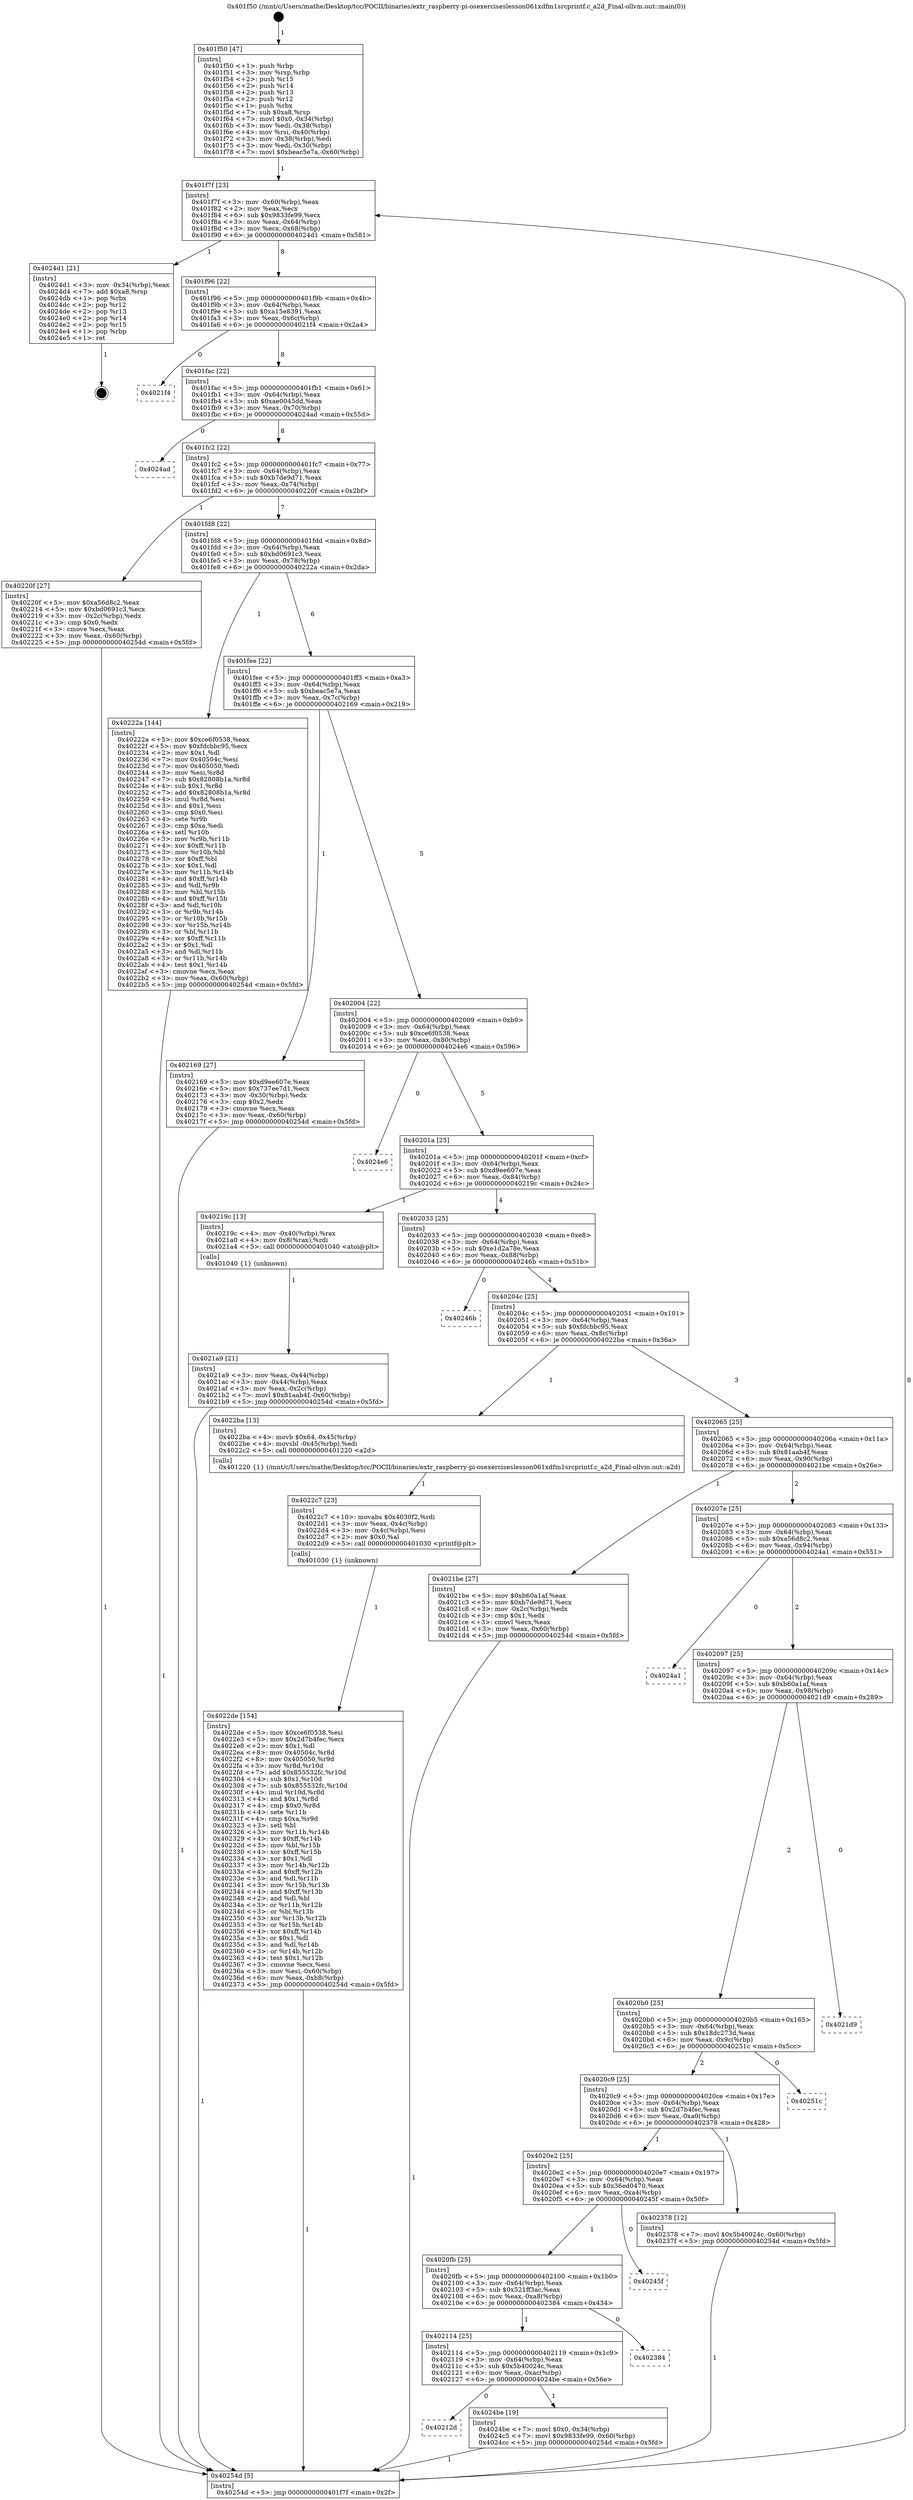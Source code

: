 digraph "0x401f50" {
  label = "0x401f50 (/mnt/c/Users/mathe/Desktop/tcc/POCII/binaries/extr_raspberry-pi-osexerciseslesson061xdfm1srcprintf.c_a2d_Final-ollvm.out::main(0))"
  labelloc = "t"
  node[shape=record]

  Entry [label="",width=0.3,height=0.3,shape=circle,fillcolor=black,style=filled]
  "0x401f7f" [label="{
     0x401f7f [23]\l
     | [instrs]\l
     &nbsp;&nbsp;0x401f7f \<+3\>: mov -0x60(%rbp),%eax\l
     &nbsp;&nbsp;0x401f82 \<+2\>: mov %eax,%ecx\l
     &nbsp;&nbsp;0x401f84 \<+6\>: sub $0x9833fe99,%ecx\l
     &nbsp;&nbsp;0x401f8a \<+3\>: mov %eax,-0x64(%rbp)\l
     &nbsp;&nbsp;0x401f8d \<+3\>: mov %ecx,-0x68(%rbp)\l
     &nbsp;&nbsp;0x401f90 \<+6\>: je 00000000004024d1 \<main+0x581\>\l
  }"]
  "0x4024d1" [label="{
     0x4024d1 [21]\l
     | [instrs]\l
     &nbsp;&nbsp;0x4024d1 \<+3\>: mov -0x34(%rbp),%eax\l
     &nbsp;&nbsp;0x4024d4 \<+7\>: add $0xa8,%rsp\l
     &nbsp;&nbsp;0x4024db \<+1\>: pop %rbx\l
     &nbsp;&nbsp;0x4024dc \<+2\>: pop %r12\l
     &nbsp;&nbsp;0x4024de \<+2\>: pop %r13\l
     &nbsp;&nbsp;0x4024e0 \<+2\>: pop %r14\l
     &nbsp;&nbsp;0x4024e2 \<+2\>: pop %r15\l
     &nbsp;&nbsp;0x4024e4 \<+1\>: pop %rbp\l
     &nbsp;&nbsp;0x4024e5 \<+1\>: ret\l
  }"]
  "0x401f96" [label="{
     0x401f96 [22]\l
     | [instrs]\l
     &nbsp;&nbsp;0x401f96 \<+5\>: jmp 0000000000401f9b \<main+0x4b\>\l
     &nbsp;&nbsp;0x401f9b \<+3\>: mov -0x64(%rbp),%eax\l
     &nbsp;&nbsp;0x401f9e \<+5\>: sub $0xa15e8391,%eax\l
     &nbsp;&nbsp;0x401fa3 \<+3\>: mov %eax,-0x6c(%rbp)\l
     &nbsp;&nbsp;0x401fa6 \<+6\>: je 00000000004021f4 \<main+0x2a4\>\l
  }"]
  Exit [label="",width=0.3,height=0.3,shape=circle,fillcolor=black,style=filled,peripheries=2]
  "0x4021f4" [label="{
     0x4021f4\l
  }", style=dashed]
  "0x401fac" [label="{
     0x401fac [22]\l
     | [instrs]\l
     &nbsp;&nbsp;0x401fac \<+5\>: jmp 0000000000401fb1 \<main+0x61\>\l
     &nbsp;&nbsp;0x401fb1 \<+3\>: mov -0x64(%rbp),%eax\l
     &nbsp;&nbsp;0x401fb4 \<+5\>: sub $0xae0045dd,%eax\l
     &nbsp;&nbsp;0x401fb9 \<+3\>: mov %eax,-0x70(%rbp)\l
     &nbsp;&nbsp;0x401fbc \<+6\>: je 00000000004024ad \<main+0x55d\>\l
  }"]
  "0x40212d" [label="{
     0x40212d\l
  }", style=dashed]
  "0x4024ad" [label="{
     0x4024ad\l
  }", style=dashed]
  "0x401fc2" [label="{
     0x401fc2 [22]\l
     | [instrs]\l
     &nbsp;&nbsp;0x401fc2 \<+5\>: jmp 0000000000401fc7 \<main+0x77\>\l
     &nbsp;&nbsp;0x401fc7 \<+3\>: mov -0x64(%rbp),%eax\l
     &nbsp;&nbsp;0x401fca \<+5\>: sub $0xb7de9d71,%eax\l
     &nbsp;&nbsp;0x401fcf \<+3\>: mov %eax,-0x74(%rbp)\l
     &nbsp;&nbsp;0x401fd2 \<+6\>: je 000000000040220f \<main+0x2bf\>\l
  }"]
  "0x4024be" [label="{
     0x4024be [19]\l
     | [instrs]\l
     &nbsp;&nbsp;0x4024be \<+7\>: movl $0x0,-0x34(%rbp)\l
     &nbsp;&nbsp;0x4024c5 \<+7\>: movl $0x9833fe99,-0x60(%rbp)\l
     &nbsp;&nbsp;0x4024cc \<+5\>: jmp 000000000040254d \<main+0x5fd\>\l
  }"]
  "0x40220f" [label="{
     0x40220f [27]\l
     | [instrs]\l
     &nbsp;&nbsp;0x40220f \<+5\>: mov $0xa56d8c2,%eax\l
     &nbsp;&nbsp;0x402214 \<+5\>: mov $0xbd0691c3,%ecx\l
     &nbsp;&nbsp;0x402219 \<+3\>: mov -0x2c(%rbp),%edx\l
     &nbsp;&nbsp;0x40221c \<+3\>: cmp $0x0,%edx\l
     &nbsp;&nbsp;0x40221f \<+3\>: cmove %ecx,%eax\l
     &nbsp;&nbsp;0x402222 \<+3\>: mov %eax,-0x60(%rbp)\l
     &nbsp;&nbsp;0x402225 \<+5\>: jmp 000000000040254d \<main+0x5fd\>\l
  }"]
  "0x401fd8" [label="{
     0x401fd8 [22]\l
     | [instrs]\l
     &nbsp;&nbsp;0x401fd8 \<+5\>: jmp 0000000000401fdd \<main+0x8d\>\l
     &nbsp;&nbsp;0x401fdd \<+3\>: mov -0x64(%rbp),%eax\l
     &nbsp;&nbsp;0x401fe0 \<+5\>: sub $0xbd0691c3,%eax\l
     &nbsp;&nbsp;0x401fe5 \<+3\>: mov %eax,-0x78(%rbp)\l
     &nbsp;&nbsp;0x401fe8 \<+6\>: je 000000000040222a \<main+0x2da\>\l
  }"]
  "0x402114" [label="{
     0x402114 [25]\l
     | [instrs]\l
     &nbsp;&nbsp;0x402114 \<+5\>: jmp 0000000000402119 \<main+0x1c9\>\l
     &nbsp;&nbsp;0x402119 \<+3\>: mov -0x64(%rbp),%eax\l
     &nbsp;&nbsp;0x40211c \<+5\>: sub $0x5b40024c,%eax\l
     &nbsp;&nbsp;0x402121 \<+6\>: mov %eax,-0xac(%rbp)\l
     &nbsp;&nbsp;0x402127 \<+6\>: je 00000000004024be \<main+0x56e\>\l
  }"]
  "0x40222a" [label="{
     0x40222a [144]\l
     | [instrs]\l
     &nbsp;&nbsp;0x40222a \<+5\>: mov $0xce6f0538,%eax\l
     &nbsp;&nbsp;0x40222f \<+5\>: mov $0xfdcbbc95,%ecx\l
     &nbsp;&nbsp;0x402234 \<+2\>: mov $0x1,%dl\l
     &nbsp;&nbsp;0x402236 \<+7\>: mov 0x40504c,%esi\l
     &nbsp;&nbsp;0x40223d \<+7\>: mov 0x405050,%edi\l
     &nbsp;&nbsp;0x402244 \<+3\>: mov %esi,%r8d\l
     &nbsp;&nbsp;0x402247 \<+7\>: sub $0x82808b1a,%r8d\l
     &nbsp;&nbsp;0x40224e \<+4\>: sub $0x1,%r8d\l
     &nbsp;&nbsp;0x402252 \<+7\>: add $0x82808b1a,%r8d\l
     &nbsp;&nbsp;0x402259 \<+4\>: imul %r8d,%esi\l
     &nbsp;&nbsp;0x40225d \<+3\>: and $0x1,%esi\l
     &nbsp;&nbsp;0x402260 \<+3\>: cmp $0x0,%esi\l
     &nbsp;&nbsp;0x402263 \<+4\>: sete %r9b\l
     &nbsp;&nbsp;0x402267 \<+3\>: cmp $0xa,%edi\l
     &nbsp;&nbsp;0x40226a \<+4\>: setl %r10b\l
     &nbsp;&nbsp;0x40226e \<+3\>: mov %r9b,%r11b\l
     &nbsp;&nbsp;0x402271 \<+4\>: xor $0xff,%r11b\l
     &nbsp;&nbsp;0x402275 \<+3\>: mov %r10b,%bl\l
     &nbsp;&nbsp;0x402278 \<+3\>: xor $0xff,%bl\l
     &nbsp;&nbsp;0x40227b \<+3\>: xor $0x1,%dl\l
     &nbsp;&nbsp;0x40227e \<+3\>: mov %r11b,%r14b\l
     &nbsp;&nbsp;0x402281 \<+4\>: and $0xff,%r14b\l
     &nbsp;&nbsp;0x402285 \<+3\>: and %dl,%r9b\l
     &nbsp;&nbsp;0x402288 \<+3\>: mov %bl,%r15b\l
     &nbsp;&nbsp;0x40228b \<+4\>: and $0xff,%r15b\l
     &nbsp;&nbsp;0x40228f \<+3\>: and %dl,%r10b\l
     &nbsp;&nbsp;0x402292 \<+3\>: or %r9b,%r14b\l
     &nbsp;&nbsp;0x402295 \<+3\>: or %r10b,%r15b\l
     &nbsp;&nbsp;0x402298 \<+3\>: xor %r15b,%r14b\l
     &nbsp;&nbsp;0x40229b \<+3\>: or %bl,%r11b\l
     &nbsp;&nbsp;0x40229e \<+4\>: xor $0xff,%r11b\l
     &nbsp;&nbsp;0x4022a2 \<+3\>: or $0x1,%dl\l
     &nbsp;&nbsp;0x4022a5 \<+3\>: and %dl,%r11b\l
     &nbsp;&nbsp;0x4022a8 \<+3\>: or %r11b,%r14b\l
     &nbsp;&nbsp;0x4022ab \<+4\>: test $0x1,%r14b\l
     &nbsp;&nbsp;0x4022af \<+3\>: cmovne %ecx,%eax\l
     &nbsp;&nbsp;0x4022b2 \<+3\>: mov %eax,-0x60(%rbp)\l
     &nbsp;&nbsp;0x4022b5 \<+5\>: jmp 000000000040254d \<main+0x5fd\>\l
  }"]
  "0x401fee" [label="{
     0x401fee [22]\l
     | [instrs]\l
     &nbsp;&nbsp;0x401fee \<+5\>: jmp 0000000000401ff3 \<main+0xa3\>\l
     &nbsp;&nbsp;0x401ff3 \<+3\>: mov -0x64(%rbp),%eax\l
     &nbsp;&nbsp;0x401ff6 \<+5\>: sub $0xbeac5e7a,%eax\l
     &nbsp;&nbsp;0x401ffb \<+3\>: mov %eax,-0x7c(%rbp)\l
     &nbsp;&nbsp;0x401ffe \<+6\>: je 0000000000402169 \<main+0x219\>\l
  }"]
  "0x402384" [label="{
     0x402384\l
  }", style=dashed]
  "0x402169" [label="{
     0x402169 [27]\l
     | [instrs]\l
     &nbsp;&nbsp;0x402169 \<+5\>: mov $0xd9ee607e,%eax\l
     &nbsp;&nbsp;0x40216e \<+5\>: mov $0x737ee7d1,%ecx\l
     &nbsp;&nbsp;0x402173 \<+3\>: mov -0x30(%rbp),%edx\l
     &nbsp;&nbsp;0x402176 \<+3\>: cmp $0x2,%edx\l
     &nbsp;&nbsp;0x402179 \<+3\>: cmovne %ecx,%eax\l
     &nbsp;&nbsp;0x40217c \<+3\>: mov %eax,-0x60(%rbp)\l
     &nbsp;&nbsp;0x40217f \<+5\>: jmp 000000000040254d \<main+0x5fd\>\l
  }"]
  "0x402004" [label="{
     0x402004 [22]\l
     | [instrs]\l
     &nbsp;&nbsp;0x402004 \<+5\>: jmp 0000000000402009 \<main+0xb9\>\l
     &nbsp;&nbsp;0x402009 \<+3\>: mov -0x64(%rbp),%eax\l
     &nbsp;&nbsp;0x40200c \<+5\>: sub $0xce6f0538,%eax\l
     &nbsp;&nbsp;0x402011 \<+3\>: mov %eax,-0x80(%rbp)\l
     &nbsp;&nbsp;0x402014 \<+6\>: je 00000000004024e6 \<main+0x596\>\l
  }"]
  "0x40254d" [label="{
     0x40254d [5]\l
     | [instrs]\l
     &nbsp;&nbsp;0x40254d \<+5\>: jmp 0000000000401f7f \<main+0x2f\>\l
  }"]
  "0x401f50" [label="{
     0x401f50 [47]\l
     | [instrs]\l
     &nbsp;&nbsp;0x401f50 \<+1\>: push %rbp\l
     &nbsp;&nbsp;0x401f51 \<+3\>: mov %rsp,%rbp\l
     &nbsp;&nbsp;0x401f54 \<+2\>: push %r15\l
     &nbsp;&nbsp;0x401f56 \<+2\>: push %r14\l
     &nbsp;&nbsp;0x401f58 \<+2\>: push %r13\l
     &nbsp;&nbsp;0x401f5a \<+2\>: push %r12\l
     &nbsp;&nbsp;0x401f5c \<+1\>: push %rbx\l
     &nbsp;&nbsp;0x401f5d \<+7\>: sub $0xa8,%rsp\l
     &nbsp;&nbsp;0x401f64 \<+7\>: movl $0x0,-0x34(%rbp)\l
     &nbsp;&nbsp;0x401f6b \<+3\>: mov %edi,-0x38(%rbp)\l
     &nbsp;&nbsp;0x401f6e \<+4\>: mov %rsi,-0x40(%rbp)\l
     &nbsp;&nbsp;0x401f72 \<+3\>: mov -0x38(%rbp),%edi\l
     &nbsp;&nbsp;0x401f75 \<+3\>: mov %edi,-0x30(%rbp)\l
     &nbsp;&nbsp;0x401f78 \<+7\>: movl $0xbeac5e7a,-0x60(%rbp)\l
  }"]
  "0x4020fb" [label="{
     0x4020fb [25]\l
     | [instrs]\l
     &nbsp;&nbsp;0x4020fb \<+5\>: jmp 0000000000402100 \<main+0x1b0\>\l
     &nbsp;&nbsp;0x402100 \<+3\>: mov -0x64(%rbp),%eax\l
     &nbsp;&nbsp;0x402103 \<+5\>: sub $0x521ff3ac,%eax\l
     &nbsp;&nbsp;0x402108 \<+6\>: mov %eax,-0xa8(%rbp)\l
     &nbsp;&nbsp;0x40210e \<+6\>: je 0000000000402384 \<main+0x434\>\l
  }"]
  "0x4024e6" [label="{
     0x4024e6\l
  }", style=dashed]
  "0x40201a" [label="{
     0x40201a [25]\l
     | [instrs]\l
     &nbsp;&nbsp;0x40201a \<+5\>: jmp 000000000040201f \<main+0xcf\>\l
     &nbsp;&nbsp;0x40201f \<+3\>: mov -0x64(%rbp),%eax\l
     &nbsp;&nbsp;0x402022 \<+5\>: sub $0xd9ee607e,%eax\l
     &nbsp;&nbsp;0x402027 \<+6\>: mov %eax,-0x84(%rbp)\l
     &nbsp;&nbsp;0x40202d \<+6\>: je 000000000040219c \<main+0x24c\>\l
  }"]
  "0x40245f" [label="{
     0x40245f\l
  }", style=dashed]
  "0x40219c" [label="{
     0x40219c [13]\l
     | [instrs]\l
     &nbsp;&nbsp;0x40219c \<+4\>: mov -0x40(%rbp),%rax\l
     &nbsp;&nbsp;0x4021a0 \<+4\>: mov 0x8(%rax),%rdi\l
     &nbsp;&nbsp;0x4021a4 \<+5\>: call 0000000000401040 \<atoi@plt\>\l
     | [calls]\l
     &nbsp;&nbsp;0x401040 \{1\} (unknown)\l
  }"]
  "0x402033" [label="{
     0x402033 [25]\l
     | [instrs]\l
     &nbsp;&nbsp;0x402033 \<+5\>: jmp 0000000000402038 \<main+0xe8\>\l
     &nbsp;&nbsp;0x402038 \<+3\>: mov -0x64(%rbp),%eax\l
     &nbsp;&nbsp;0x40203b \<+5\>: sub $0xe1d2a78e,%eax\l
     &nbsp;&nbsp;0x402040 \<+6\>: mov %eax,-0x88(%rbp)\l
     &nbsp;&nbsp;0x402046 \<+6\>: je 000000000040246b \<main+0x51b\>\l
  }"]
  "0x4021a9" [label="{
     0x4021a9 [21]\l
     | [instrs]\l
     &nbsp;&nbsp;0x4021a9 \<+3\>: mov %eax,-0x44(%rbp)\l
     &nbsp;&nbsp;0x4021ac \<+3\>: mov -0x44(%rbp),%eax\l
     &nbsp;&nbsp;0x4021af \<+3\>: mov %eax,-0x2c(%rbp)\l
     &nbsp;&nbsp;0x4021b2 \<+7\>: movl $0x81aab4f,-0x60(%rbp)\l
     &nbsp;&nbsp;0x4021b9 \<+5\>: jmp 000000000040254d \<main+0x5fd\>\l
  }"]
  "0x4020e2" [label="{
     0x4020e2 [25]\l
     | [instrs]\l
     &nbsp;&nbsp;0x4020e2 \<+5\>: jmp 00000000004020e7 \<main+0x197\>\l
     &nbsp;&nbsp;0x4020e7 \<+3\>: mov -0x64(%rbp),%eax\l
     &nbsp;&nbsp;0x4020ea \<+5\>: sub $0x36ed0470,%eax\l
     &nbsp;&nbsp;0x4020ef \<+6\>: mov %eax,-0xa4(%rbp)\l
     &nbsp;&nbsp;0x4020f5 \<+6\>: je 000000000040245f \<main+0x50f\>\l
  }"]
  "0x40246b" [label="{
     0x40246b\l
  }", style=dashed]
  "0x40204c" [label="{
     0x40204c [25]\l
     | [instrs]\l
     &nbsp;&nbsp;0x40204c \<+5\>: jmp 0000000000402051 \<main+0x101\>\l
     &nbsp;&nbsp;0x402051 \<+3\>: mov -0x64(%rbp),%eax\l
     &nbsp;&nbsp;0x402054 \<+5\>: sub $0xfdcbbc95,%eax\l
     &nbsp;&nbsp;0x402059 \<+6\>: mov %eax,-0x8c(%rbp)\l
     &nbsp;&nbsp;0x40205f \<+6\>: je 00000000004022ba \<main+0x36a\>\l
  }"]
  "0x402378" [label="{
     0x402378 [12]\l
     | [instrs]\l
     &nbsp;&nbsp;0x402378 \<+7\>: movl $0x5b40024c,-0x60(%rbp)\l
     &nbsp;&nbsp;0x40237f \<+5\>: jmp 000000000040254d \<main+0x5fd\>\l
  }"]
  "0x4022ba" [label="{
     0x4022ba [13]\l
     | [instrs]\l
     &nbsp;&nbsp;0x4022ba \<+4\>: movb $0x64,-0x45(%rbp)\l
     &nbsp;&nbsp;0x4022be \<+4\>: movsbl -0x45(%rbp),%edi\l
     &nbsp;&nbsp;0x4022c2 \<+5\>: call 0000000000401220 \<a2d\>\l
     | [calls]\l
     &nbsp;&nbsp;0x401220 \{1\} (/mnt/c/Users/mathe/Desktop/tcc/POCII/binaries/extr_raspberry-pi-osexerciseslesson061xdfm1srcprintf.c_a2d_Final-ollvm.out::a2d)\l
  }"]
  "0x402065" [label="{
     0x402065 [25]\l
     | [instrs]\l
     &nbsp;&nbsp;0x402065 \<+5\>: jmp 000000000040206a \<main+0x11a\>\l
     &nbsp;&nbsp;0x40206a \<+3\>: mov -0x64(%rbp),%eax\l
     &nbsp;&nbsp;0x40206d \<+5\>: sub $0x81aab4f,%eax\l
     &nbsp;&nbsp;0x402072 \<+6\>: mov %eax,-0x90(%rbp)\l
     &nbsp;&nbsp;0x402078 \<+6\>: je 00000000004021be \<main+0x26e\>\l
  }"]
  "0x4020c9" [label="{
     0x4020c9 [25]\l
     | [instrs]\l
     &nbsp;&nbsp;0x4020c9 \<+5\>: jmp 00000000004020ce \<main+0x17e\>\l
     &nbsp;&nbsp;0x4020ce \<+3\>: mov -0x64(%rbp),%eax\l
     &nbsp;&nbsp;0x4020d1 \<+5\>: sub $0x2d7b4fec,%eax\l
     &nbsp;&nbsp;0x4020d6 \<+6\>: mov %eax,-0xa0(%rbp)\l
     &nbsp;&nbsp;0x4020dc \<+6\>: je 0000000000402378 \<main+0x428\>\l
  }"]
  "0x4021be" [label="{
     0x4021be [27]\l
     | [instrs]\l
     &nbsp;&nbsp;0x4021be \<+5\>: mov $0xb60a1af,%eax\l
     &nbsp;&nbsp;0x4021c3 \<+5\>: mov $0xb7de9d71,%ecx\l
     &nbsp;&nbsp;0x4021c8 \<+3\>: mov -0x2c(%rbp),%edx\l
     &nbsp;&nbsp;0x4021cb \<+3\>: cmp $0x1,%edx\l
     &nbsp;&nbsp;0x4021ce \<+3\>: cmovl %ecx,%eax\l
     &nbsp;&nbsp;0x4021d1 \<+3\>: mov %eax,-0x60(%rbp)\l
     &nbsp;&nbsp;0x4021d4 \<+5\>: jmp 000000000040254d \<main+0x5fd\>\l
  }"]
  "0x40207e" [label="{
     0x40207e [25]\l
     | [instrs]\l
     &nbsp;&nbsp;0x40207e \<+5\>: jmp 0000000000402083 \<main+0x133\>\l
     &nbsp;&nbsp;0x402083 \<+3\>: mov -0x64(%rbp),%eax\l
     &nbsp;&nbsp;0x402086 \<+5\>: sub $0xa56d8c2,%eax\l
     &nbsp;&nbsp;0x40208b \<+6\>: mov %eax,-0x94(%rbp)\l
     &nbsp;&nbsp;0x402091 \<+6\>: je 00000000004024a1 \<main+0x551\>\l
  }"]
  "0x4022c7" [label="{
     0x4022c7 [23]\l
     | [instrs]\l
     &nbsp;&nbsp;0x4022c7 \<+10\>: movabs $0x4030f2,%rdi\l
     &nbsp;&nbsp;0x4022d1 \<+3\>: mov %eax,-0x4c(%rbp)\l
     &nbsp;&nbsp;0x4022d4 \<+3\>: mov -0x4c(%rbp),%esi\l
     &nbsp;&nbsp;0x4022d7 \<+2\>: mov $0x0,%al\l
     &nbsp;&nbsp;0x4022d9 \<+5\>: call 0000000000401030 \<printf@plt\>\l
     | [calls]\l
     &nbsp;&nbsp;0x401030 \{1\} (unknown)\l
  }"]
  "0x4022de" [label="{
     0x4022de [154]\l
     | [instrs]\l
     &nbsp;&nbsp;0x4022de \<+5\>: mov $0xce6f0538,%esi\l
     &nbsp;&nbsp;0x4022e3 \<+5\>: mov $0x2d7b4fec,%ecx\l
     &nbsp;&nbsp;0x4022e8 \<+2\>: mov $0x1,%dl\l
     &nbsp;&nbsp;0x4022ea \<+8\>: mov 0x40504c,%r8d\l
     &nbsp;&nbsp;0x4022f2 \<+8\>: mov 0x405050,%r9d\l
     &nbsp;&nbsp;0x4022fa \<+3\>: mov %r8d,%r10d\l
     &nbsp;&nbsp;0x4022fd \<+7\>: add $0x855532fc,%r10d\l
     &nbsp;&nbsp;0x402304 \<+4\>: sub $0x1,%r10d\l
     &nbsp;&nbsp;0x402308 \<+7\>: sub $0x855532fc,%r10d\l
     &nbsp;&nbsp;0x40230f \<+4\>: imul %r10d,%r8d\l
     &nbsp;&nbsp;0x402313 \<+4\>: and $0x1,%r8d\l
     &nbsp;&nbsp;0x402317 \<+4\>: cmp $0x0,%r8d\l
     &nbsp;&nbsp;0x40231b \<+4\>: sete %r11b\l
     &nbsp;&nbsp;0x40231f \<+4\>: cmp $0xa,%r9d\l
     &nbsp;&nbsp;0x402323 \<+3\>: setl %bl\l
     &nbsp;&nbsp;0x402326 \<+3\>: mov %r11b,%r14b\l
     &nbsp;&nbsp;0x402329 \<+4\>: xor $0xff,%r14b\l
     &nbsp;&nbsp;0x40232d \<+3\>: mov %bl,%r15b\l
     &nbsp;&nbsp;0x402330 \<+4\>: xor $0xff,%r15b\l
     &nbsp;&nbsp;0x402334 \<+3\>: xor $0x1,%dl\l
     &nbsp;&nbsp;0x402337 \<+3\>: mov %r14b,%r12b\l
     &nbsp;&nbsp;0x40233a \<+4\>: and $0xff,%r12b\l
     &nbsp;&nbsp;0x40233e \<+3\>: and %dl,%r11b\l
     &nbsp;&nbsp;0x402341 \<+3\>: mov %r15b,%r13b\l
     &nbsp;&nbsp;0x402344 \<+4\>: and $0xff,%r13b\l
     &nbsp;&nbsp;0x402348 \<+2\>: and %dl,%bl\l
     &nbsp;&nbsp;0x40234a \<+3\>: or %r11b,%r12b\l
     &nbsp;&nbsp;0x40234d \<+3\>: or %bl,%r13b\l
     &nbsp;&nbsp;0x402350 \<+3\>: xor %r13b,%r12b\l
     &nbsp;&nbsp;0x402353 \<+3\>: or %r15b,%r14b\l
     &nbsp;&nbsp;0x402356 \<+4\>: xor $0xff,%r14b\l
     &nbsp;&nbsp;0x40235a \<+3\>: or $0x1,%dl\l
     &nbsp;&nbsp;0x40235d \<+3\>: and %dl,%r14b\l
     &nbsp;&nbsp;0x402360 \<+3\>: or %r14b,%r12b\l
     &nbsp;&nbsp;0x402363 \<+4\>: test $0x1,%r12b\l
     &nbsp;&nbsp;0x402367 \<+3\>: cmovne %ecx,%esi\l
     &nbsp;&nbsp;0x40236a \<+3\>: mov %esi,-0x60(%rbp)\l
     &nbsp;&nbsp;0x40236d \<+6\>: mov %eax,-0xb8(%rbp)\l
     &nbsp;&nbsp;0x402373 \<+5\>: jmp 000000000040254d \<main+0x5fd\>\l
  }"]
  "0x40251c" [label="{
     0x40251c\l
  }", style=dashed]
  "0x4024a1" [label="{
     0x4024a1\l
  }", style=dashed]
  "0x402097" [label="{
     0x402097 [25]\l
     | [instrs]\l
     &nbsp;&nbsp;0x402097 \<+5\>: jmp 000000000040209c \<main+0x14c\>\l
     &nbsp;&nbsp;0x40209c \<+3\>: mov -0x64(%rbp),%eax\l
     &nbsp;&nbsp;0x40209f \<+5\>: sub $0xb60a1af,%eax\l
     &nbsp;&nbsp;0x4020a4 \<+6\>: mov %eax,-0x98(%rbp)\l
     &nbsp;&nbsp;0x4020aa \<+6\>: je 00000000004021d9 \<main+0x289\>\l
  }"]
  "0x4020b0" [label="{
     0x4020b0 [25]\l
     | [instrs]\l
     &nbsp;&nbsp;0x4020b0 \<+5\>: jmp 00000000004020b5 \<main+0x165\>\l
     &nbsp;&nbsp;0x4020b5 \<+3\>: mov -0x64(%rbp),%eax\l
     &nbsp;&nbsp;0x4020b8 \<+5\>: sub $0x18dc273d,%eax\l
     &nbsp;&nbsp;0x4020bd \<+6\>: mov %eax,-0x9c(%rbp)\l
     &nbsp;&nbsp;0x4020c3 \<+6\>: je 000000000040251c \<main+0x5cc\>\l
  }"]
  "0x4021d9" [label="{
     0x4021d9\l
  }", style=dashed]
  Entry -> "0x401f50" [label=" 1"]
  "0x401f7f" -> "0x4024d1" [label=" 1"]
  "0x401f7f" -> "0x401f96" [label=" 8"]
  "0x4024d1" -> Exit [label=" 1"]
  "0x401f96" -> "0x4021f4" [label=" 0"]
  "0x401f96" -> "0x401fac" [label=" 8"]
  "0x4024be" -> "0x40254d" [label=" 1"]
  "0x401fac" -> "0x4024ad" [label=" 0"]
  "0x401fac" -> "0x401fc2" [label=" 8"]
  "0x402114" -> "0x40212d" [label=" 0"]
  "0x401fc2" -> "0x40220f" [label=" 1"]
  "0x401fc2" -> "0x401fd8" [label=" 7"]
  "0x402114" -> "0x4024be" [label=" 1"]
  "0x401fd8" -> "0x40222a" [label=" 1"]
  "0x401fd8" -> "0x401fee" [label=" 6"]
  "0x4020fb" -> "0x402114" [label=" 1"]
  "0x401fee" -> "0x402169" [label=" 1"]
  "0x401fee" -> "0x402004" [label=" 5"]
  "0x402169" -> "0x40254d" [label=" 1"]
  "0x401f50" -> "0x401f7f" [label=" 1"]
  "0x40254d" -> "0x401f7f" [label=" 8"]
  "0x4020fb" -> "0x402384" [label=" 0"]
  "0x402004" -> "0x4024e6" [label=" 0"]
  "0x402004" -> "0x40201a" [label=" 5"]
  "0x4020e2" -> "0x4020fb" [label=" 1"]
  "0x40201a" -> "0x40219c" [label=" 1"]
  "0x40201a" -> "0x402033" [label=" 4"]
  "0x40219c" -> "0x4021a9" [label=" 1"]
  "0x4021a9" -> "0x40254d" [label=" 1"]
  "0x4020e2" -> "0x40245f" [label=" 0"]
  "0x402033" -> "0x40246b" [label=" 0"]
  "0x402033" -> "0x40204c" [label=" 4"]
  "0x402378" -> "0x40254d" [label=" 1"]
  "0x40204c" -> "0x4022ba" [label=" 1"]
  "0x40204c" -> "0x402065" [label=" 3"]
  "0x4020c9" -> "0x4020e2" [label=" 1"]
  "0x402065" -> "0x4021be" [label=" 1"]
  "0x402065" -> "0x40207e" [label=" 2"]
  "0x4021be" -> "0x40254d" [label=" 1"]
  "0x40220f" -> "0x40254d" [label=" 1"]
  "0x40222a" -> "0x40254d" [label=" 1"]
  "0x4022ba" -> "0x4022c7" [label=" 1"]
  "0x4022c7" -> "0x4022de" [label=" 1"]
  "0x4022de" -> "0x40254d" [label=" 1"]
  "0x4020c9" -> "0x402378" [label=" 1"]
  "0x40207e" -> "0x4024a1" [label=" 0"]
  "0x40207e" -> "0x402097" [label=" 2"]
  "0x4020b0" -> "0x4020c9" [label=" 2"]
  "0x402097" -> "0x4021d9" [label=" 0"]
  "0x402097" -> "0x4020b0" [label=" 2"]
  "0x4020b0" -> "0x40251c" [label=" 0"]
}
